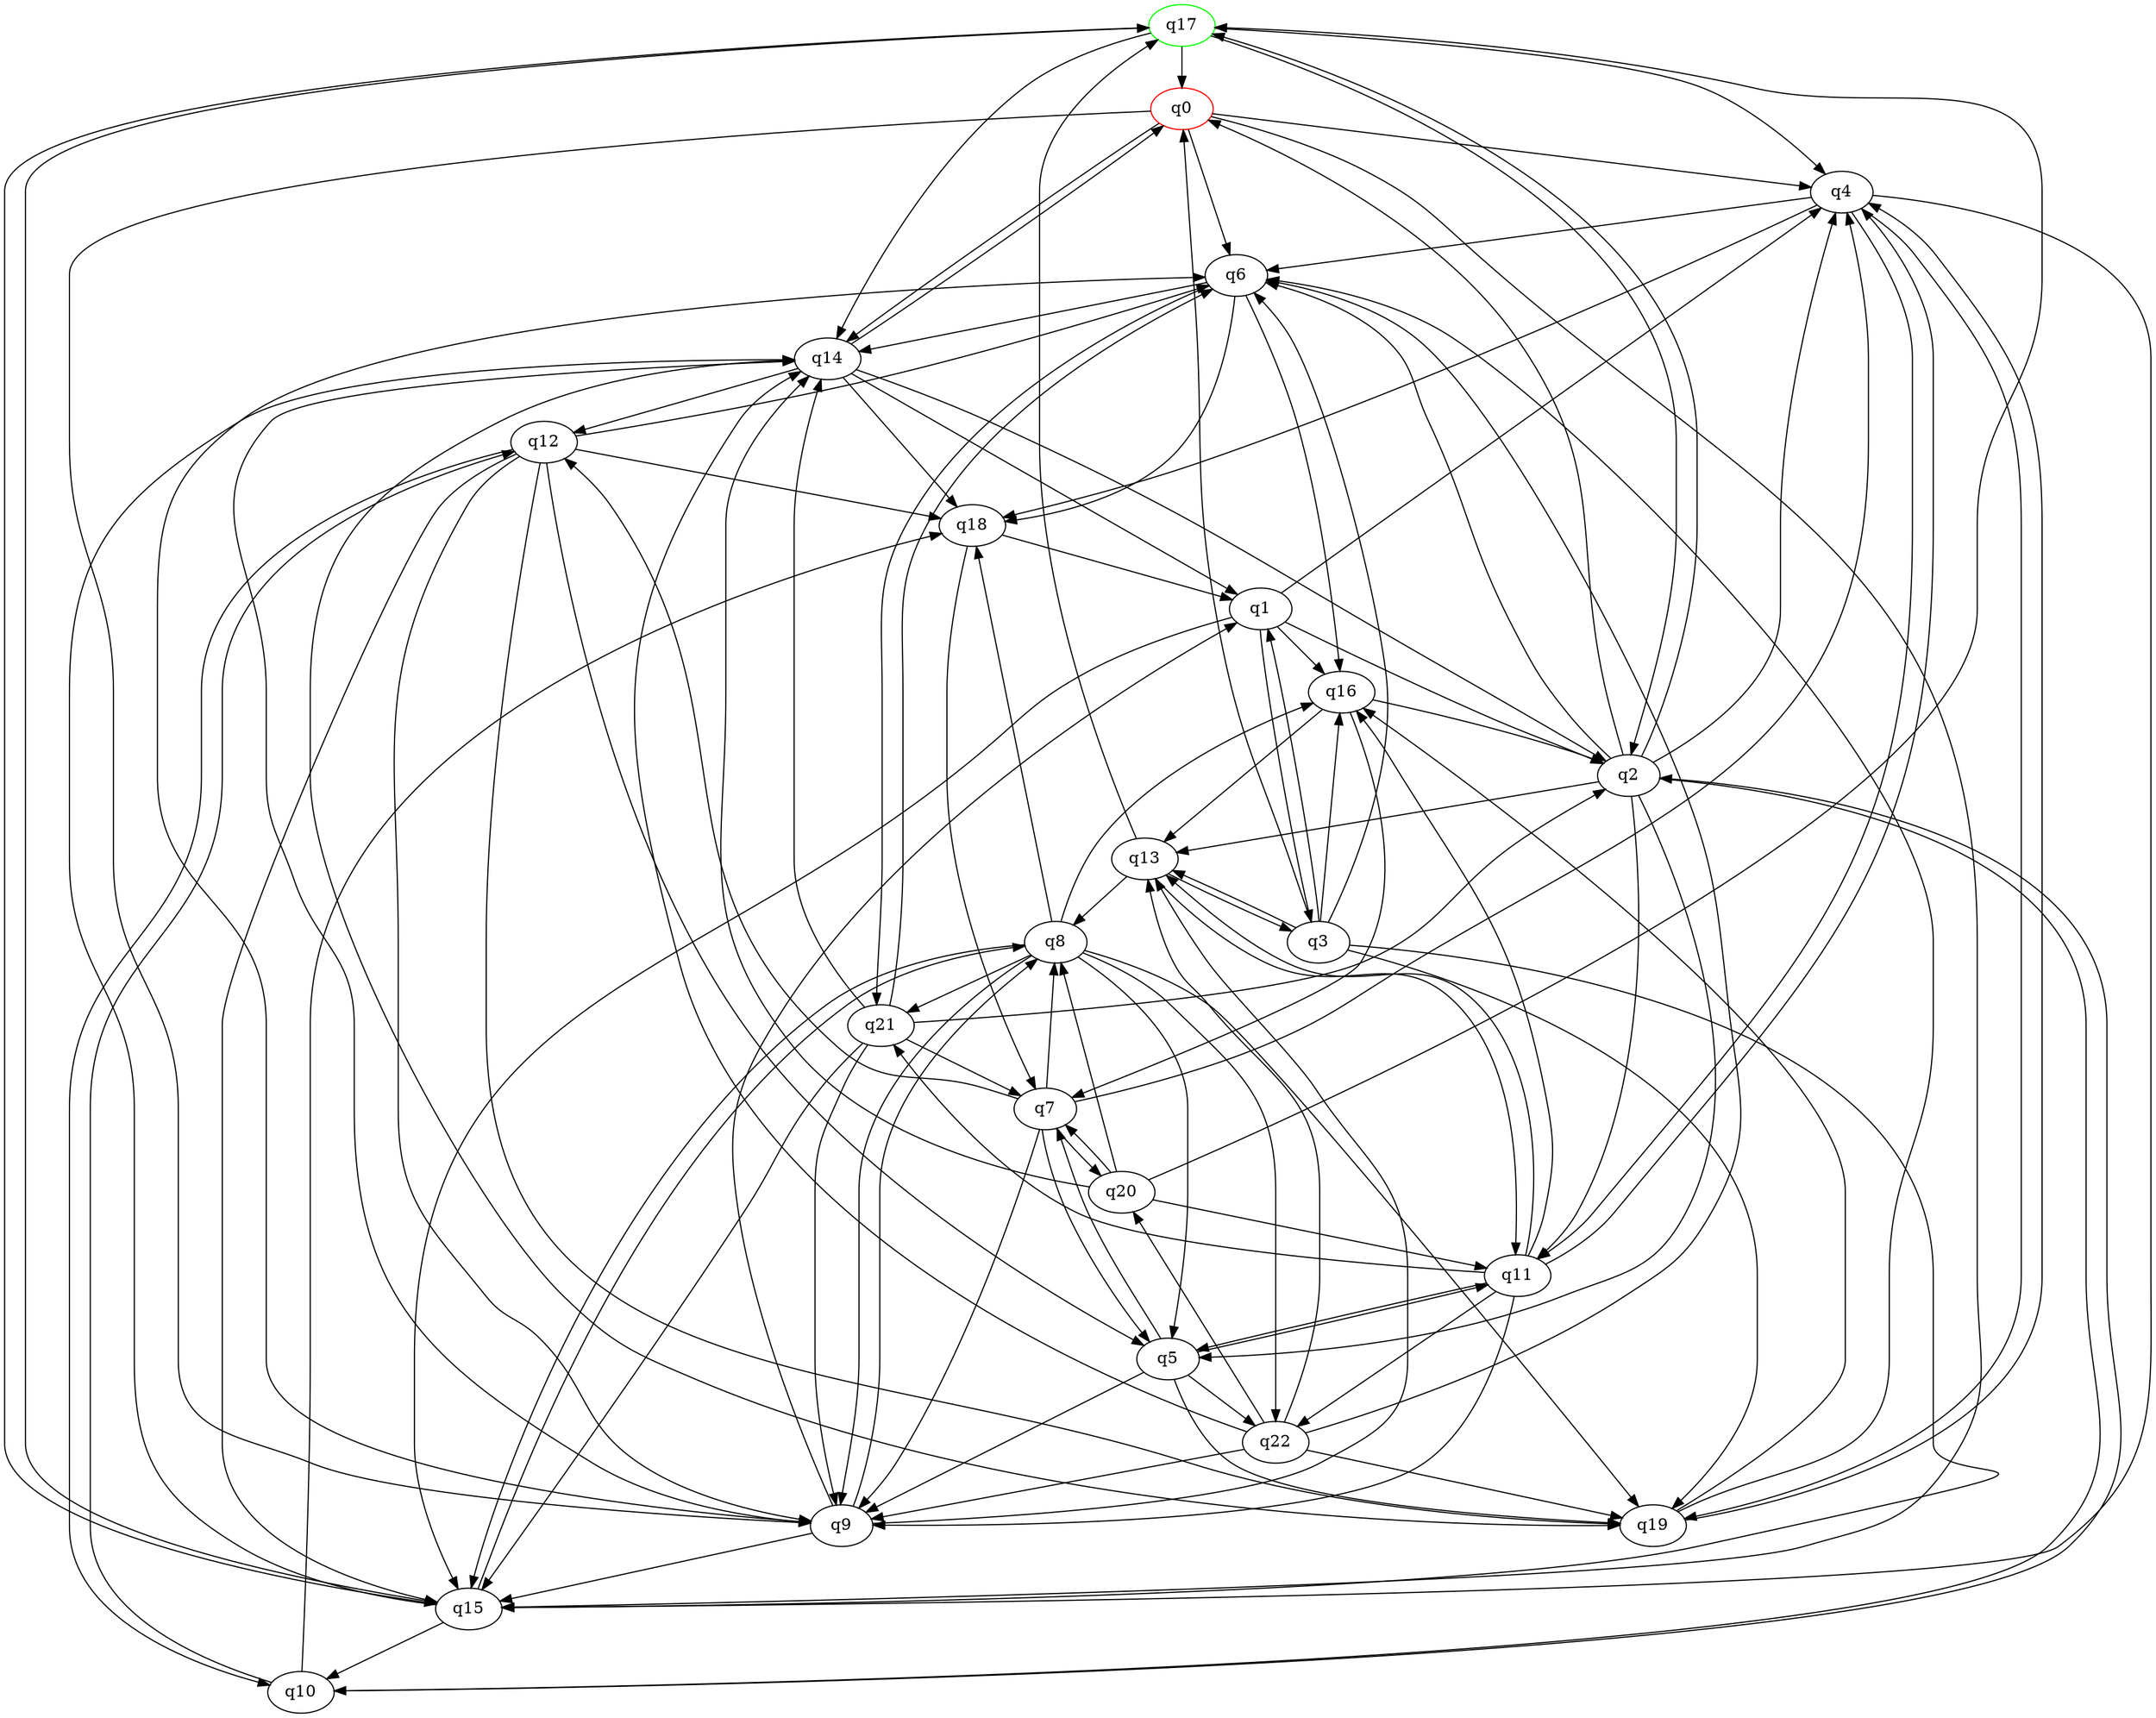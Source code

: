 digraph A{
q17 [initial=1,color=green];
q0 [final=1,color=red];
q0 -> q4;
q0 -> q6;
q0 -> q9;
q0 -> q14;
q0 -> q15;
q1 -> q2;
q1 -> q3;
q1 -> q4;
q1 -> q15;
q1 -> q16;
q2 -> q0;
q2 -> q4;
q2 -> q5;
q2 -> q6;
q2 -> q10;
q2 -> q11;
q2 -> q13;
q2 -> q17;
q3 -> q0;
q3 -> q1;
q3 -> q6;
q3 -> q13;
q3 -> q15;
q3 -> q16;
q3 -> q19;
q4 -> q6;
q4 -> q11;
q4 -> q15;
q4 -> q18;
q4 -> q19;
q5 -> q7;
q5 -> q9;
q5 -> q11;
q5 -> q19;
q5 -> q22;
q6 -> q14;
q6 -> q16;
q6 -> q18;
q6 -> q21;
q7 -> q4;
q7 -> q5;
q7 -> q8;
q7 -> q9;
q7 -> q12;
q7 -> q20;
q8 -> q5;
q8 -> q9;
q8 -> q15;
q8 -> q16;
q8 -> q18;
q8 -> q19;
q8 -> q21;
q8 -> q22;
q9 -> q1;
q9 -> q6;
q9 -> q8;
q9 -> q13;
q9 -> q14;
q9 -> q15;
q10 -> q2;
q10 -> q12;
q10 -> q18;
q11 -> q4;
q11 -> q5;
q11 -> q9;
q11 -> q13;
q11 -> q16;
q11 -> q21;
q11 -> q22;
q12 -> q5;
q12 -> q6;
q12 -> q9;
q12 -> q10;
q12 -> q15;
q12 -> q18;
q12 -> q19;
q13 -> q3;
q13 -> q8;
q13 -> q11;
q13 -> q17;
q14 -> q0;
q14 -> q1;
q14 -> q2;
q14 -> q12;
q14 -> q18;
q14 -> q19;
q15 -> q8;
q15 -> q10;
q15 -> q14;
q15 -> q17;
q16 -> q2;
q16 -> q7;
q16 -> q13;
q17 -> q0;
q17 -> q2;
q17 -> q4;
q17 -> q14;
q17 -> q15;
q18 -> q1;
q18 -> q7;
q19 -> q4;
q19 -> q6;
q19 -> q16;
q20 -> q7;
q20 -> q8;
q20 -> q11;
q20 -> q14;
q20 -> q17;
q21 -> q2;
q21 -> q6;
q21 -> q7;
q21 -> q9;
q21 -> q14;
q21 -> q15;
q22 -> q6;
q22 -> q9;
q22 -> q13;
q22 -> q14;
q22 -> q19;
q22 -> q20;
}